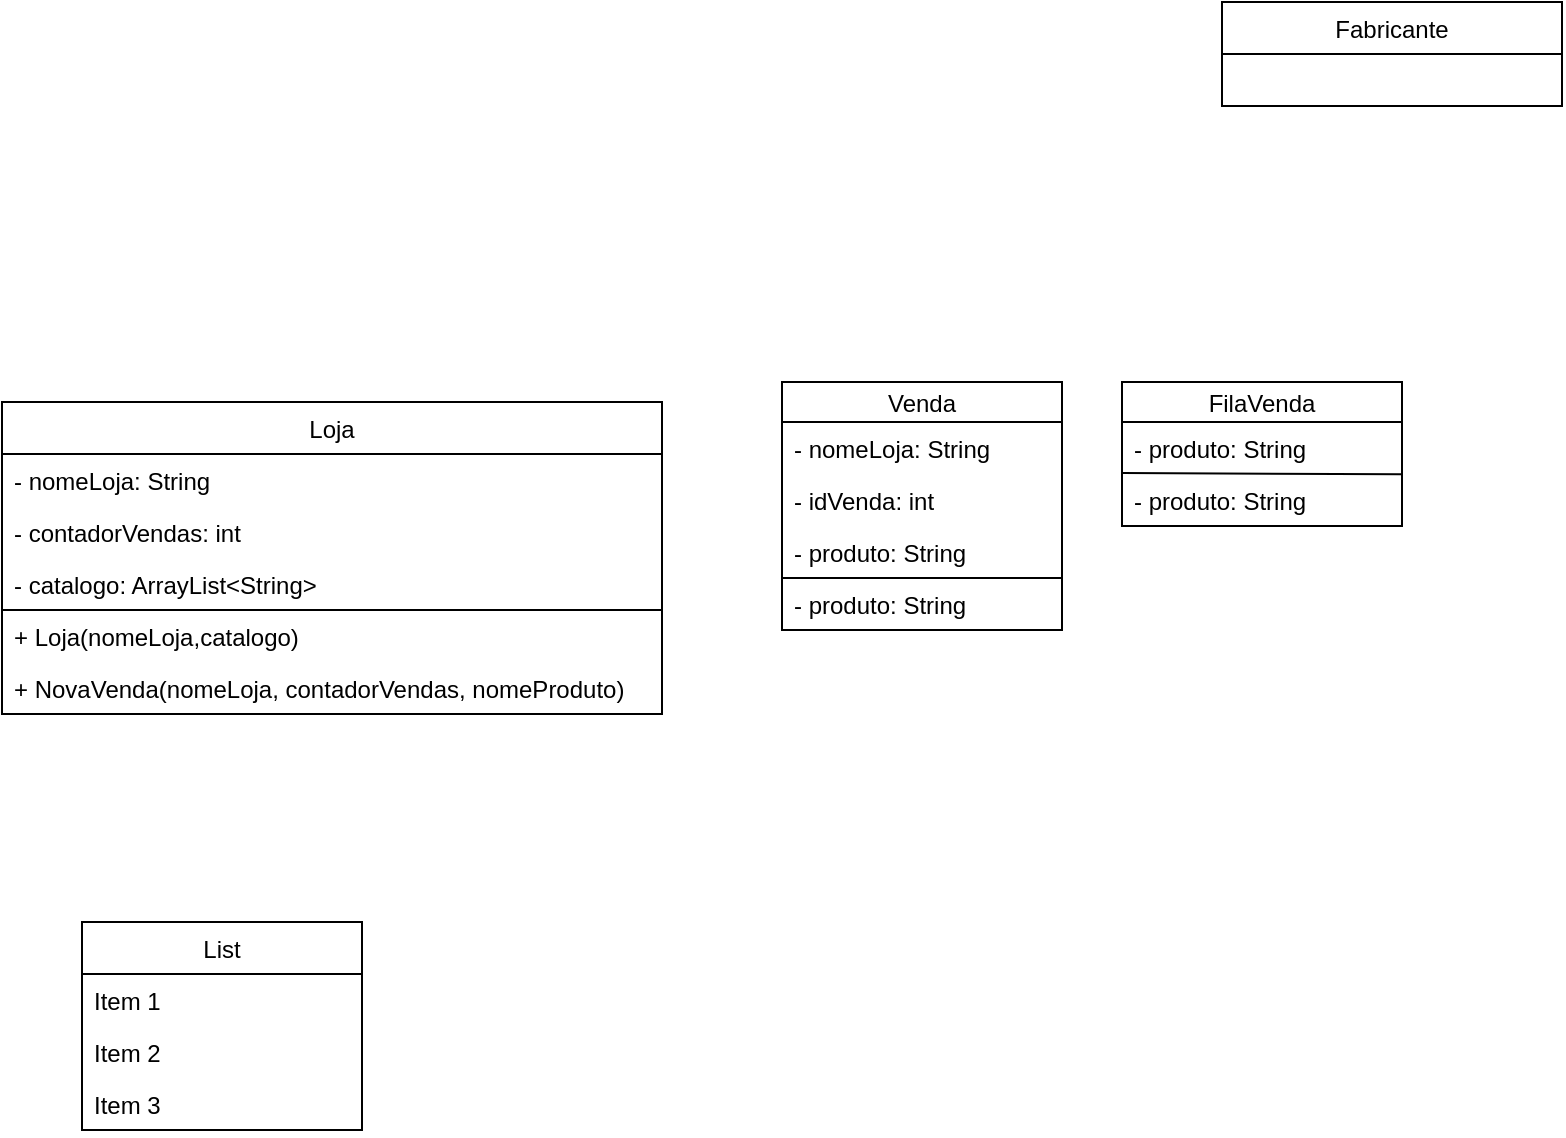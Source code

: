 <mxfile version="14.9.8" type="device"><diagram id="C5RBs43oDa-KdzZeNtuy" name="Page-1"><mxGraphModel dx="772" dy="1621" grid="1" gridSize="10" guides="1" tooltips="1" connect="1" arrows="1" fold="1" page="1" pageScale="1" pageWidth="827" pageHeight="1169" math="0" shadow="0"><root><mxCell id="WIyWlLk6GJQsqaUBKTNV-0"/><mxCell id="WIyWlLk6GJQsqaUBKTNV-1" parent="WIyWlLk6GJQsqaUBKTNV-0"/><mxCell id="OvYQ6PqZG-CK-067n8RY-0" value="Venda" style="swimlane;fontStyle=0;childLayout=stackLayout;horizontal=1;startSize=20;horizontalStack=0;resizeParent=1;resizeParentMax=0;resizeLast=0;collapsible=1;marginBottom=0;" vertex="1" parent="WIyWlLk6GJQsqaUBKTNV-1"><mxGeometry x="430" y="130" width="140" height="124" as="geometry"/></mxCell><mxCell id="OvYQ6PqZG-CK-067n8RY-1" value="- nomeLoja: String" style="text;strokeColor=none;fillColor=none;align=left;verticalAlign=top;spacingLeft=4;spacingRight=4;overflow=hidden;rotatable=0;points=[[0,0.5],[1,0.5]];portConstraint=eastwest;" vertex="1" parent="OvYQ6PqZG-CK-067n8RY-0"><mxGeometry y="20" width="140" height="26" as="geometry"/></mxCell><mxCell id="OvYQ6PqZG-CK-067n8RY-2" value="- idVenda: int" style="text;strokeColor=none;fillColor=none;align=left;verticalAlign=top;spacingLeft=4;spacingRight=4;overflow=hidden;rotatable=0;points=[[0,0.5],[1,0.5]];portConstraint=eastwest;" vertex="1" parent="OvYQ6PqZG-CK-067n8RY-0"><mxGeometry y="46" width="140" height="26" as="geometry"/></mxCell><mxCell id="OvYQ6PqZG-CK-067n8RY-3" value="- produto: String" style="text;strokeColor=none;fillColor=none;align=left;verticalAlign=top;spacingLeft=4;spacingRight=4;overflow=hidden;rotatable=0;points=[[0,0.5],[1,0.5]];portConstraint=eastwest;" vertex="1" parent="OvYQ6PqZG-CK-067n8RY-0"><mxGeometry y="72" width="140" height="26" as="geometry"/></mxCell><mxCell id="OvYQ6PqZG-CK-067n8RY-29" value="" style="endArrow=none;html=1;entryX=0.997;entryY=0;entryDx=0;entryDy=0;entryPerimeter=0;exitX=-0.001;exitY=0;exitDx=0;exitDy=0;exitPerimeter=0;" edge="1" parent="OvYQ6PqZG-CK-067n8RY-0" source="OvYQ6PqZG-CK-067n8RY-31" target="OvYQ6PqZG-CK-067n8RY-31"><mxGeometry width="50" height="50" relative="1" as="geometry"><mxPoint x="-28.98" y="97.598" as="sourcePoint"/><mxPoint x="140.0" y="97.598" as="targetPoint"/></mxGeometry></mxCell><mxCell id="OvYQ6PqZG-CK-067n8RY-31" value="- produto: String" style="text;strokeColor=none;fillColor=none;align=left;verticalAlign=top;spacingLeft=4;spacingRight=4;overflow=hidden;rotatable=0;points=[[0,0.5],[1,0.5]];portConstraint=eastwest;" vertex="1" parent="OvYQ6PqZG-CK-067n8RY-0"><mxGeometry y="98" width="140" height="26" as="geometry"/></mxCell><mxCell id="OvYQ6PqZG-CK-067n8RY-8" value="Loja" style="swimlane;fontStyle=0;childLayout=stackLayout;horizontal=1;startSize=26;horizontalStack=0;resizeParent=1;resizeParentMax=0;resizeLast=0;collapsible=1;marginBottom=0;" vertex="1" parent="WIyWlLk6GJQsqaUBKTNV-1"><mxGeometry x="40" y="140" width="330" height="156" as="geometry"/></mxCell><mxCell id="OvYQ6PqZG-CK-067n8RY-9" value="- nomeLoja: String" style="text;strokeColor=none;fillColor=none;align=left;verticalAlign=top;spacingLeft=4;spacingRight=4;overflow=hidden;rotatable=0;points=[[0,0.5],[1,0.5]];portConstraint=eastwest;" vertex="1" parent="OvYQ6PqZG-CK-067n8RY-8"><mxGeometry y="26" width="330" height="26" as="geometry"/></mxCell><mxCell id="OvYQ6PqZG-CK-067n8RY-10" value="- contadorVendas: int" style="text;strokeColor=none;fillColor=none;align=left;verticalAlign=top;spacingLeft=4;spacingRight=4;overflow=hidden;rotatable=0;points=[[0,0.5],[1,0.5]];portConstraint=eastwest;" vertex="1" parent="OvYQ6PqZG-CK-067n8RY-8"><mxGeometry y="52" width="330" height="26" as="geometry"/></mxCell><mxCell id="OvYQ6PqZG-CK-067n8RY-27" value="" style="endArrow=none;html=1;entryX=1.001;entryY=1;entryDx=0;entryDy=0;entryPerimeter=0;exitX=-0.001;exitY=1.002;exitDx=0;exitDy=0;exitPerimeter=0;" edge="1" parent="OvYQ6PqZG-CK-067n8RY-8" source="OvYQ6PqZG-CK-067n8RY-15" target="OvYQ6PqZG-CK-067n8RY-15"><mxGeometry width="50" height="50" relative="1" as="geometry"><mxPoint x="-1" y="104" as="sourcePoint"/><mxPoint x="140" y="104" as="targetPoint"/></mxGeometry></mxCell><mxCell id="OvYQ6PqZG-CK-067n8RY-15" value="- catalogo: ArrayList&lt;String&gt;" style="text;strokeColor=none;fillColor=none;align=left;verticalAlign=top;spacingLeft=4;spacingRight=4;overflow=hidden;rotatable=0;points=[[0,0.5],[1,0.5]];portConstraint=eastwest;" vertex="1" parent="OvYQ6PqZG-CK-067n8RY-8"><mxGeometry y="78" width="330" height="26" as="geometry"/></mxCell><mxCell id="OvYQ6PqZG-CK-067n8RY-28" value="+ Loja(nomeLoja,catalogo)" style="text;strokeColor=none;fillColor=none;align=left;verticalAlign=top;spacingLeft=4;spacingRight=4;overflow=hidden;rotatable=0;points=[[0,0.5],[1,0.5]];portConstraint=eastwest;" vertex="1" parent="OvYQ6PqZG-CK-067n8RY-8"><mxGeometry y="104" width="330" height="26" as="geometry"/></mxCell><mxCell id="OvYQ6PqZG-CK-067n8RY-32" value="+ NovaVenda(nomeLoja, contadorVendas, nomeProduto)" style="text;strokeColor=none;fillColor=none;align=left;verticalAlign=top;spacingLeft=4;spacingRight=4;overflow=hidden;rotatable=0;points=[[0,0.5],[1,0.5]];portConstraint=eastwest;" vertex="1" parent="OvYQ6PqZG-CK-067n8RY-8"><mxGeometry y="130" width="330" height="26" as="geometry"/></mxCell><mxCell id="OvYQ6PqZG-CK-067n8RY-19" value="Fabricante" style="swimlane;fontStyle=0;childLayout=stackLayout;horizontal=1;startSize=26;horizontalStack=0;resizeParent=1;resizeParentMax=0;resizeLast=0;collapsible=1;marginBottom=0;" vertex="1" parent="WIyWlLk6GJQsqaUBKTNV-1"><mxGeometry x="650" y="-60" width="170" height="52" as="geometry"/></mxCell><mxCell id="OvYQ6PqZG-CK-067n8RY-23" value="List" style="swimlane;fontStyle=0;childLayout=stackLayout;horizontal=1;startSize=26;horizontalStack=0;resizeParent=1;resizeParentMax=0;resizeLast=0;collapsible=1;marginBottom=0;" vertex="1" parent="WIyWlLk6GJQsqaUBKTNV-1"><mxGeometry x="80" y="400" width="140" height="104" as="geometry"/></mxCell><mxCell id="OvYQ6PqZG-CK-067n8RY-24" value="Item 1" style="text;strokeColor=none;fillColor=none;align=left;verticalAlign=top;spacingLeft=4;spacingRight=4;overflow=hidden;rotatable=0;points=[[0,0.5],[1,0.5]];portConstraint=eastwest;" vertex="1" parent="OvYQ6PqZG-CK-067n8RY-23"><mxGeometry y="26" width="140" height="26" as="geometry"/></mxCell><mxCell id="OvYQ6PqZG-CK-067n8RY-25" value="Item 2" style="text;strokeColor=none;fillColor=none;align=left;verticalAlign=top;spacingLeft=4;spacingRight=4;overflow=hidden;rotatable=0;points=[[0,0.5],[1,0.5]];portConstraint=eastwest;" vertex="1" parent="OvYQ6PqZG-CK-067n8RY-23"><mxGeometry y="52" width="140" height="26" as="geometry"/></mxCell><mxCell id="OvYQ6PqZG-CK-067n8RY-26" value="Item 3" style="text;strokeColor=none;fillColor=none;align=left;verticalAlign=top;spacingLeft=4;spacingRight=4;overflow=hidden;rotatable=0;points=[[0,0.5],[1,0.5]];portConstraint=eastwest;" vertex="1" parent="OvYQ6PqZG-CK-067n8RY-23"><mxGeometry y="78" width="140" height="26" as="geometry"/></mxCell><mxCell id="OvYQ6PqZG-CK-067n8RY-33" value="FilaVenda" style="swimlane;fontStyle=0;childLayout=stackLayout;horizontal=1;startSize=20;horizontalStack=0;resizeParent=1;resizeParentMax=0;resizeLast=0;collapsible=1;marginBottom=0;" vertex="1" parent="WIyWlLk6GJQsqaUBKTNV-1"><mxGeometry x="600" y="130" width="140" height="72" as="geometry"/></mxCell><mxCell id="OvYQ6PqZG-CK-067n8RY-36" value="- produto: String" style="text;strokeColor=none;fillColor=none;align=left;verticalAlign=top;spacingLeft=4;spacingRight=4;overflow=hidden;rotatable=0;points=[[0,0.5],[1,0.5]];portConstraint=eastwest;" vertex="1" parent="OvYQ6PqZG-CK-067n8RY-33"><mxGeometry y="20" width="140" height="26" as="geometry"/></mxCell><mxCell id="OvYQ6PqZG-CK-067n8RY-37" value="" style="endArrow=none;html=1;entryX=0.998;entryY=1.007;entryDx=0;entryDy=0;entryPerimeter=0;exitX=0.002;exitY=-0.018;exitDx=0;exitDy=0;exitPerimeter=0;" edge="1" parent="OvYQ6PqZG-CK-067n8RY-33" source="OvYQ6PqZG-CK-067n8RY-38" target="OvYQ6PqZG-CK-067n8RY-36"><mxGeometry width="50" height="50" relative="1" as="geometry"><mxPoint x="-28.98" y="97.598" as="sourcePoint"/><mxPoint x="140.0" y="97.598" as="targetPoint"/></mxGeometry></mxCell><mxCell id="OvYQ6PqZG-CK-067n8RY-38" value="- produto: String" style="text;strokeColor=none;fillColor=none;align=left;verticalAlign=top;spacingLeft=4;spacingRight=4;overflow=hidden;rotatable=0;points=[[0,0.5],[1,0.5]];portConstraint=eastwest;" vertex="1" parent="OvYQ6PqZG-CK-067n8RY-33"><mxGeometry y="46" width="140" height="26" as="geometry"/></mxCell></root></mxGraphModel></diagram></mxfile>